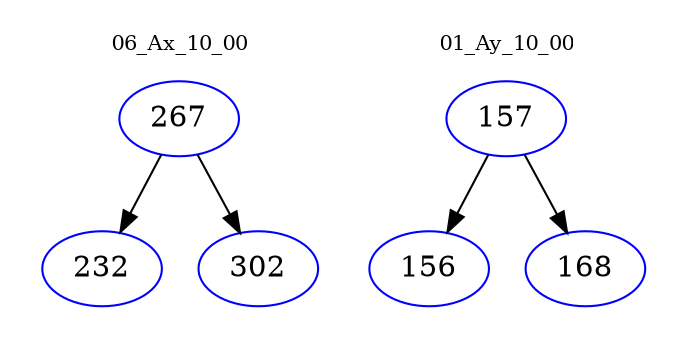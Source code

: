digraph{
subgraph cluster_0 {
color = white
label = "06_Ax_10_00";
fontsize=10;
T0_267 [label="267", color="blue"]
T0_267 -> T0_232 [color="black"]
T0_232 [label="232", color="blue"]
T0_267 -> T0_302 [color="black"]
T0_302 [label="302", color="blue"]
}
subgraph cluster_1 {
color = white
label = "01_Ay_10_00";
fontsize=10;
T1_157 [label="157", color="blue"]
T1_157 -> T1_156 [color="black"]
T1_156 [label="156", color="blue"]
T1_157 -> T1_168 [color="black"]
T1_168 [label="168", color="blue"]
}
}
